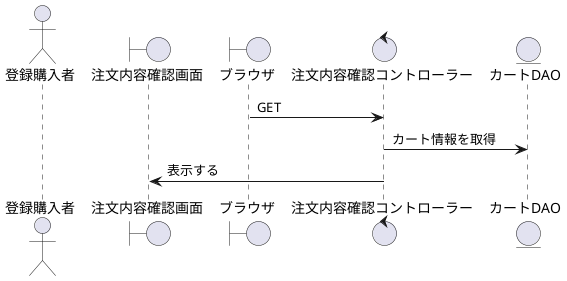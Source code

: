 @startuml 注文内容確認を表示

actor    "登録購入者" as account
boundary "注文内容確認画面" as change_password
boundary "ブラウザ" as brz
control  "注文内容確認コントローラー" as change_password_c
entity   "カートDAO" as cart_dao

'----------------------------------------------------------------------'

brz ->  change_password_c : GET
change_password_c -> cart_dao : カート情報を取得
change_password  <-  change_password_c : 表示する

@enduml
